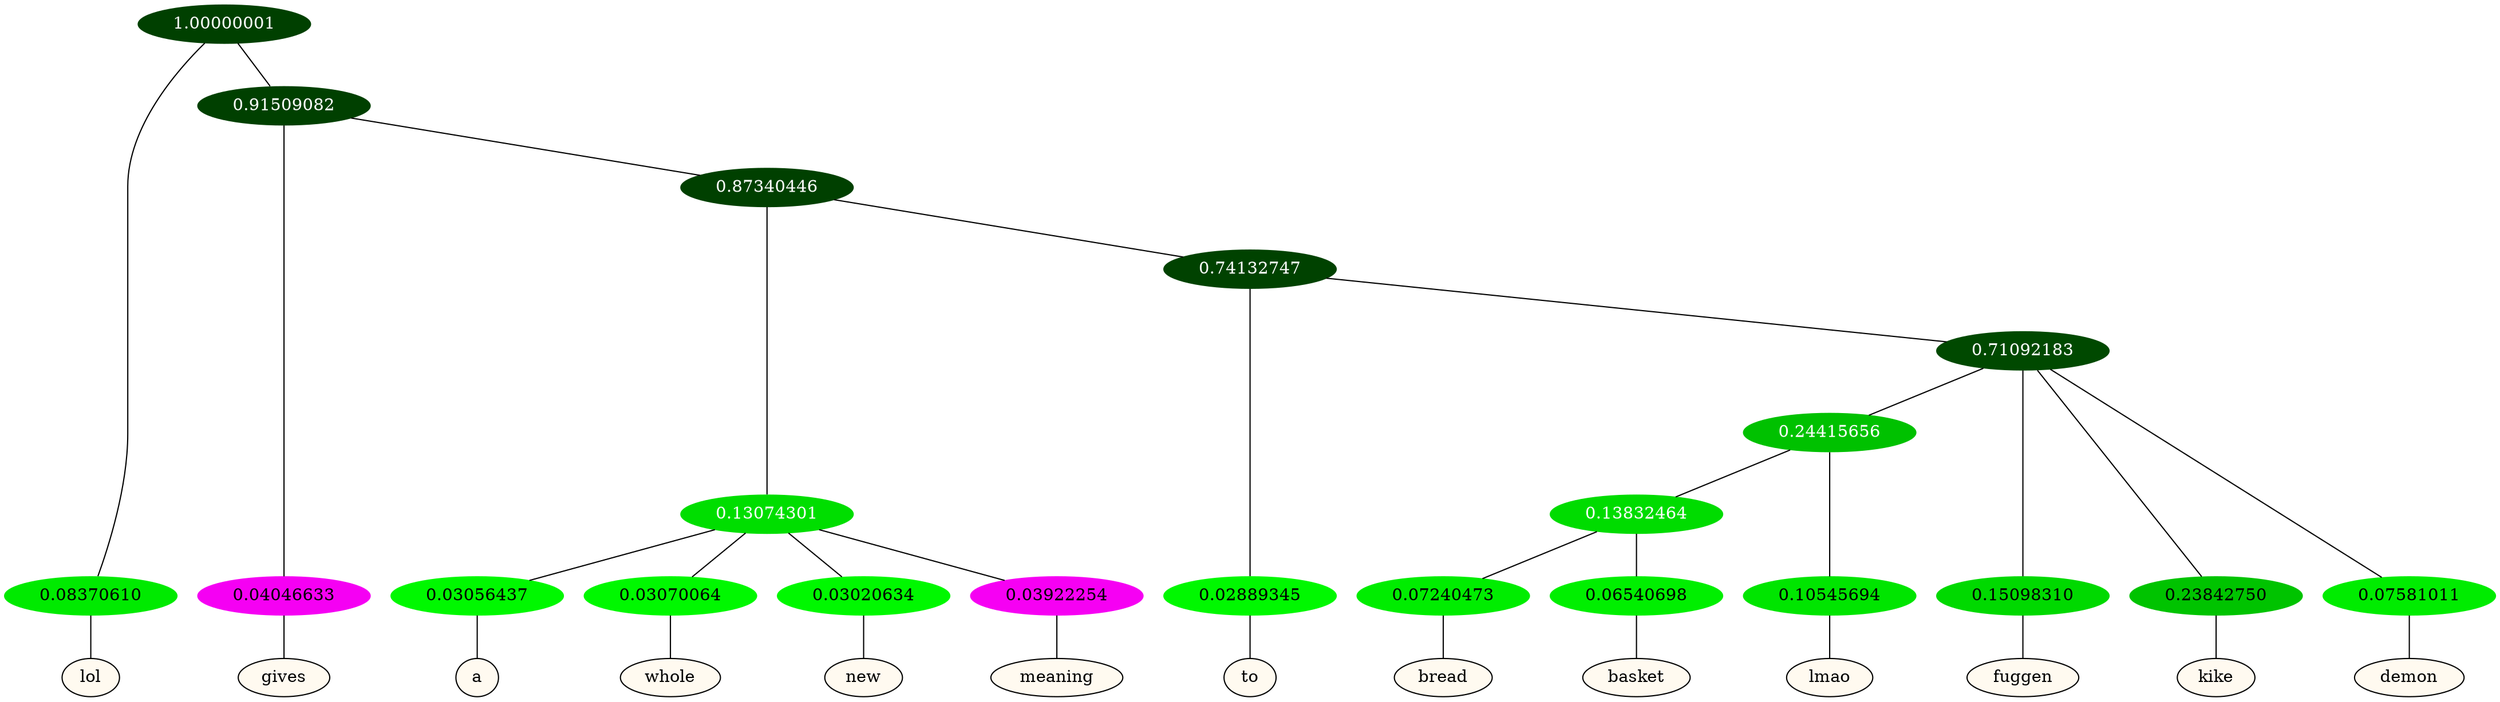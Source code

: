 graph {
	node [format=png height=0.15 nodesep=0.001 ordering=out overlap=prism overlap_scaling=0.01 ranksep=0.001 ratio=0.2 style=filled width=0.15]
	{
		rank=same
		a_w_1 [label=lol color=black fillcolor=floralwhite style="filled,solid"]
		a_w_3 [label=gives color=black fillcolor=floralwhite style="filled,solid"]
		a_w_7 [label=a color=black fillcolor=floralwhite style="filled,solid"]
		a_w_8 [label=whole color=black fillcolor=floralwhite style="filled,solid"]
		a_w_9 [label=new color=black fillcolor=floralwhite style="filled,solid"]
		a_w_10 [label=meaning color=black fillcolor=floralwhite style="filled,solid"]
		a_w_11 [label=to color=black fillcolor=floralwhite style="filled,solid"]
		a_w_19 [label=bread color=black fillcolor=floralwhite style="filled,solid"]
		a_w_20 [label=basket color=black fillcolor=floralwhite style="filled,solid"]
		a_w_18 [label=lmao color=black fillcolor=floralwhite style="filled,solid"]
		a_w_14 [label=fuggen color=black fillcolor=floralwhite style="filled,solid"]
		a_w_15 [label=kike color=black fillcolor=floralwhite style="filled,solid"]
		a_w_16 [label=demon color=black fillcolor=floralwhite style="filled,solid"]
	}
	a_n_1 -- a_w_1
	a_n_3 -- a_w_3
	a_n_7 -- a_w_7
	a_n_8 -- a_w_8
	a_n_9 -- a_w_9
	a_n_10 -- a_w_10
	a_n_11 -- a_w_11
	a_n_19 -- a_w_19
	a_n_20 -- a_w_20
	a_n_18 -- a_w_18
	a_n_14 -- a_w_14
	a_n_15 -- a_w_15
	a_n_16 -- a_w_16
	{
		rank=same
		a_n_1 [label=0.08370610 color="0.334 1.000 0.916" fontcolor=black]
		a_n_3 [label=0.04046633 color="0.835 1.000 0.960" fontcolor=black]
		a_n_7 [label=0.03056437 color="0.334 1.000 0.969" fontcolor=black]
		a_n_8 [label=0.03070064 color="0.334 1.000 0.969" fontcolor=black]
		a_n_9 [label=0.03020634 color="0.334 1.000 0.970" fontcolor=black]
		a_n_10 [label=0.03922254 color="0.835 1.000 0.961" fontcolor=black]
		a_n_11 [label=0.02889345 color="0.334 1.000 0.971" fontcolor=black]
		a_n_19 [label=0.07240473 color="0.334 1.000 0.928" fontcolor=black]
		a_n_20 [label=0.06540698 color="0.334 1.000 0.935" fontcolor=black]
		a_n_18 [label=0.10545694 color="0.334 1.000 0.895" fontcolor=black]
		a_n_14 [label=0.15098310 color="0.334 1.000 0.849" fontcolor=black]
		a_n_15 [label=0.23842750 color="0.334 1.000 0.762" fontcolor=black]
		a_n_16 [label=0.07581011 color="0.334 1.000 0.924" fontcolor=black]
	}
	a_n_0 [label=1.00000001 color="0.334 1.000 0.250" fontcolor=grey99]
	a_n_0 -- a_n_1
	a_n_2 [label=0.91509082 color="0.334 1.000 0.250" fontcolor=grey99]
	a_n_0 -- a_n_2
	a_n_2 -- a_n_3
	a_n_4 [label=0.87340446 color="0.334 1.000 0.250" fontcolor=grey99]
	a_n_2 -- a_n_4
	a_n_5 [label=0.13074301 color="0.334 1.000 0.869" fontcolor=grey99]
	a_n_4 -- a_n_5
	a_n_6 [label=0.74132747 color="0.334 1.000 0.259" fontcolor=grey99]
	a_n_4 -- a_n_6
	a_n_5 -- a_n_7
	a_n_5 -- a_n_8
	a_n_5 -- a_n_9
	a_n_5 -- a_n_10
	a_n_6 -- a_n_11
	a_n_12 [label=0.71092183 color="0.334 1.000 0.289" fontcolor=grey99]
	a_n_6 -- a_n_12
	a_n_13 [label=0.24415656 color="0.334 1.000 0.756" fontcolor=grey99]
	a_n_12 -- a_n_13
	a_n_12 -- a_n_14
	a_n_12 -- a_n_15
	a_n_12 -- a_n_16
	a_n_17 [label=0.13832464 color="0.334 1.000 0.862" fontcolor=grey99]
	a_n_13 -- a_n_17
	a_n_13 -- a_n_18
	a_n_17 -- a_n_19
	a_n_17 -- a_n_20
}
